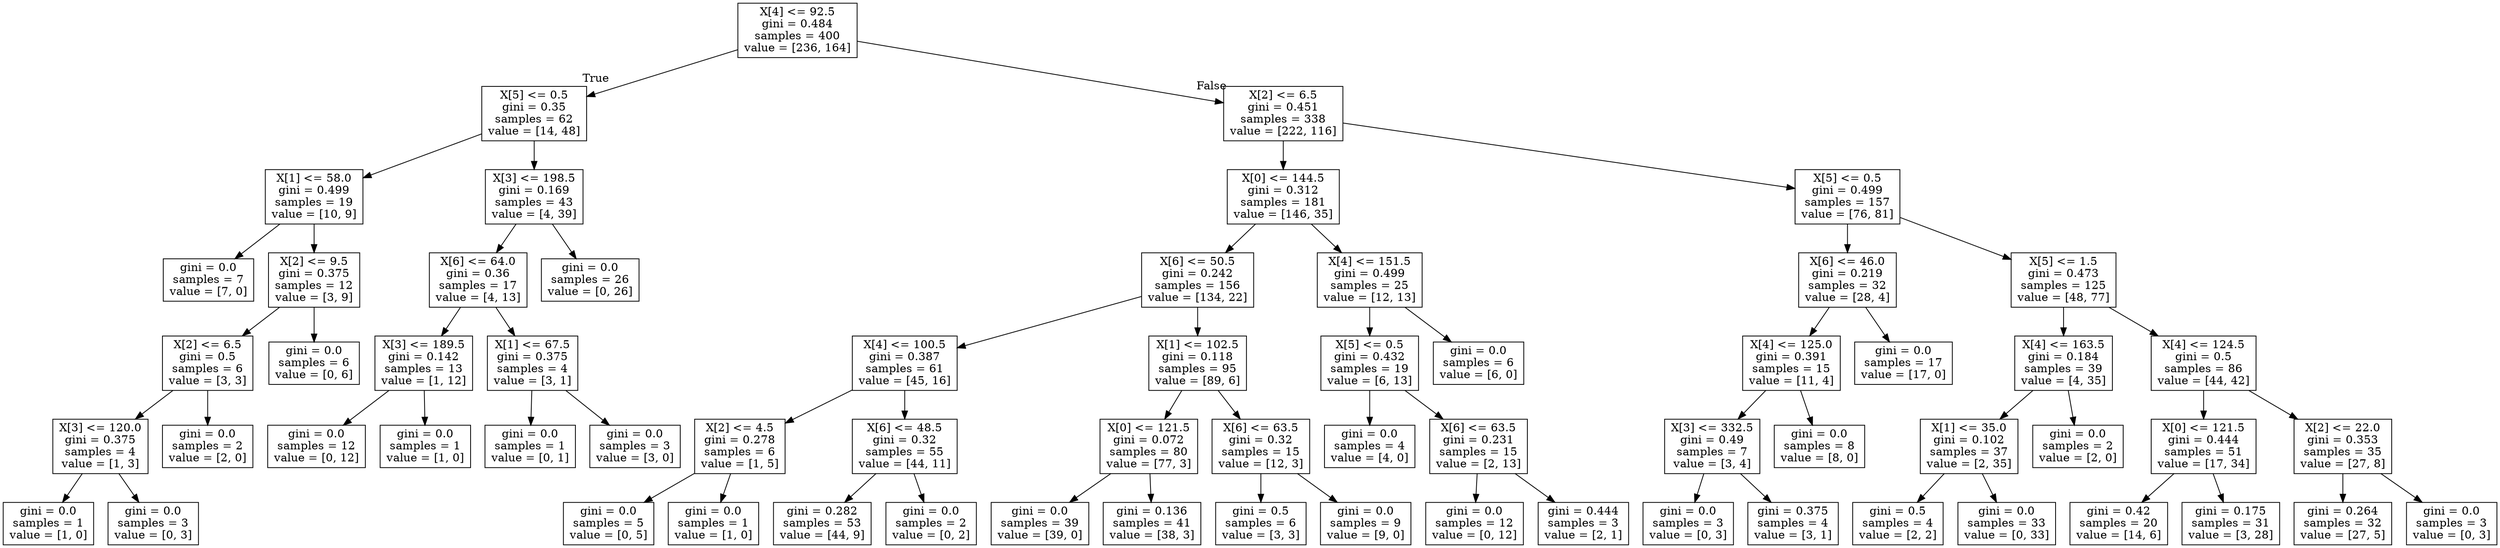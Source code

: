 digraph Tree {
node [shape=box] ;
0 [label="X[4] <= 92.5\ngini = 0.484\nsamples = 400\nvalue = [236, 164]"] ;
1 [label="X[5] <= 0.5\ngini = 0.35\nsamples = 62\nvalue = [14, 48]"] ;
0 -> 1 [labeldistance=2.5, labelangle=45, headlabel="True"] ;
2 [label="X[1] <= 58.0\ngini = 0.499\nsamples = 19\nvalue = [10, 9]"] ;
1 -> 2 ;
3 [label="gini = 0.0\nsamples = 7\nvalue = [7, 0]"] ;
2 -> 3 ;
4 [label="X[2] <= 9.5\ngini = 0.375\nsamples = 12\nvalue = [3, 9]"] ;
2 -> 4 ;
5 [label="X[2] <= 6.5\ngini = 0.5\nsamples = 6\nvalue = [3, 3]"] ;
4 -> 5 ;
6 [label="X[3] <= 120.0\ngini = 0.375\nsamples = 4\nvalue = [1, 3]"] ;
5 -> 6 ;
7 [label="gini = 0.0\nsamples = 1\nvalue = [1, 0]"] ;
6 -> 7 ;
8 [label="gini = 0.0\nsamples = 3\nvalue = [0, 3]"] ;
6 -> 8 ;
9 [label="gini = 0.0\nsamples = 2\nvalue = [2, 0]"] ;
5 -> 9 ;
10 [label="gini = 0.0\nsamples = 6\nvalue = [0, 6]"] ;
4 -> 10 ;
11 [label="X[3] <= 198.5\ngini = 0.169\nsamples = 43\nvalue = [4, 39]"] ;
1 -> 11 ;
12 [label="X[6] <= 64.0\ngini = 0.36\nsamples = 17\nvalue = [4, 13]"] ;
11 -> 12 ;
13 [label="X[3] <= 189.5\ngini = 0.142\nsamples = 13\nvalue = [1, 12]"] ;
12 -> 13 ;
14 [label="gini = 0.0\nsamples = 12\nvalue = [0, 12]"] ;
13 -> 14 ;
15 [label="gini = 0.0\nsamples = 1\nvalue = [1, 0]"] ;
13 -> 15 ;
16 [label="X[1] <= 67.5\ngini = 0.375\nsamples = 4\nvalue = [3, 1]"] ;
12 -> 16 ;
17 [label="gini = 0.0\nsamples = 1\nvalue = [0, 1]"] ;
16 -> 17 ;
18 [label="gini = 0.0\nsamples = 3\nvalue = [3, 0]"] ;
16 -> 18 ;
19 [label="gini = 0.0\nsamples = 26\nvalue = [0, 26]"] ;
11 -> 19 ;
20 [label="X[2] <= 6.5\ngini = 0.451\nsamples = 338\nvalue = [222, 116]"] ;
0 -> 20 [labeldistance=2.5, labelangle=-45, headlabel="False"] ;
21 [label="X[0] <= 144.5\ngini = 0.312\nsamples = 181\nvalue = [146, 35]"] ;
20 -> 21 ;
22 [label="X[6] <= 50.5\ngini = 0.242\nsamples = 156\nvalue = [134, 22]"] ;
21 -> 22 ;
23 [label="X[4] <= 100.5\ngini = 0.387\nsamples = 61\nvalue = [45, 16]"] ;
22 -> 23 ;
24 [label="X[2] <= 4.5\ngini = 0.278\nsamples = 6\nvalue = [1, 5]"] ;
23 -> 24 ;
25 [label="gini = 0.0\nsamples = 5\nvalue = [0, 5]"] ;
24 -> 25 ;
26 [label="gini = 0.0\nsamples = 1\nvalue = [1, 0]"] ;
24 -> 26 ;
27 [label="X[6] <= 48.5\ngini = 0.32\nsamples = 55\nvalue = [44, 11]"] ;
23 -> 27 ;
28 [label="gini = 0.282\nsamples = 53\nvalue = [44, 9]"] ;
27 -> 28 ;
29 [label="gini = 0.0\nsamples = 2\nvalue = [0, 2]"] ;
27 -> 29 ;
30 [label="X[1] <= 102.5\ngini = 0.118\nsamples = 95\nvalue = [89, 6]"] ;
22 -> 30 ;
31 [label="X[0] <= 121.5\ngini = 0.072\nsamples = 80\nvalue = [77, 3]"] ;
30 -> 31 ;
32 [label="gini = 0.0\nsamples = 39\nvalue = [39, 0]"] ;
31 -> 32 ;
33 [label="gini = 0.136\nsamples = 41\nvalue = [38, 3]"] ;
31 -> 33 ;
34 [label="X[6] <= 63.5\ngini = 0.32\nsamples = 15\nvalue = [12, 3]"] ;
30 -> 34 ;
35 [label="gini = 0.5\nsamples = 6\nvalue = [3, 3]"] ;
34 -> 35 ;
36 [label="gini = 0.0\nsamples = 9\nvalue = [9, 0]"] ;
34 -> 36 ;
37 [label="X[4] <= 151.5\ngini = 0.499\nsamples = 25\nvalue = [12, 13]"] ;
21 -> 37 ;
38 [label="X[5] <= 0.5\ngini = 0.432\nsamples = 19\nvalue = [6, 13]"] ;
37 -> 38 ;
39 [label="gini = 0.0\nsamples = 4\nvalue = [4, 0]"] ;
38 -> 39 ;
40 [label="X[6] <= 63.5\ngini = 0.231\nsamples = 15\nvalue = [2, 13]"] ;
38 -> 40 ;
41 [label="gini = 0.0\nsamples = 12\nvalue = [0, 12]"] ;
40 -> 41 ;
42 [label="gini = 0.444\nsamples = 3\nvalue = [2, 1]"] ;
40 -> 42 ;
43 [label="gini = 0.0\nsamples = 6\nvalue = [6, 0]"] ;
37 -> 43 ;
44 [label="X[5] <= 0.5\ngini = 0.499\nsamples = 157\nvalue = [76, 81]"] ;
20 -> 44 ;
45 [label="X[6] <= 46.0\ngini = 0.219\nsamples = 32\nvalue = [28, 4]"] ;
44 -> 45 ;
46 [label="X[4] <= 125.0\ngini = 0.391\nsamples = 15\nvalue = [11, 4]"] ;
45 -> 46 ;
47 [label="X[3] <= 332.5\ngini = 0.49\nsamples = 7\nvalue = [3, 4]"] ;
46 -> 47 ;
48 [label="gini = 0.0\nsamples = 3\nvalue = [0, 3]"] ;
47 -> 48 ;
49 [label="gini = 0.375\nsamples = 4\nvalue = [3, 1]"] ;
47 -> 49 ;
50 [label="gini = 0.0\nsamples = 8\nvalue = [8, 0]"] ;
46 -> 50 ;
51 [label="gini = 0.0\nsamples = 17\nvalue = [17, 0]"] ;
45 -> 51 ;
52 [label="X[5] <= 1.5\ngini = 0.473\nsamples = 125\nvalue = [48, 77]"] ;
44 -> 52 ;
53 [label="X[4] <= 163.5\ngini = 0.184\nsamples = 39\nvalue = [4, 35]"] ;
52 -> 53 ;
54 [label="X[1] <= 35.0\ngini = 0.102\nsamples = 37\nvalue = [2, 35]"] ;
53 -> 54 ;
55 [label="gini = 0.5\nsamples = 4\nvalue = [2, 2]"] ;
54 -> 55 ;
56 [label="gini = 0.0\nsamples = 33\nvalue = [0, 33]"] ;
54 -> 56 ;
57 [label="gini = 0.0\nsamples = 2\nvalue = [2, 0]"] ;
53 -> 57 ;
58 [label="X[4] <= 124.5\ngini = 0.5\nsamples = 86\nvalue = [44, 42]"] ;
52 -> 58 ;
59 [label="X[0] <= 121.5\ngini = 0.444\nsamples = 51\nvalue = [17, 34]"] ;
58 -> 59 ;
60 [label="gini = 0.42\nsamples = 20\nvalue = [14, 6]"] ;
59 -> 60 ;
61 [label="gini = 0.175\nsamples = 31\nvalue = [3, 28]"] ;
59 -> 61 ;
62 [label="X[2] <= 22.0\ngini = 0.353\nsamples = 35\nvalue = [27, 8]"] ;
58 -> 62 ;
63 [label="gini = 0.264\nsamples = 32\nvalue = [27, 5]"] ;
62 -> 63 ;
64 [label="gini = 0.0\nsamples = 3\nvalue = [0, 3]"] ;
62 -> 64 ;
}